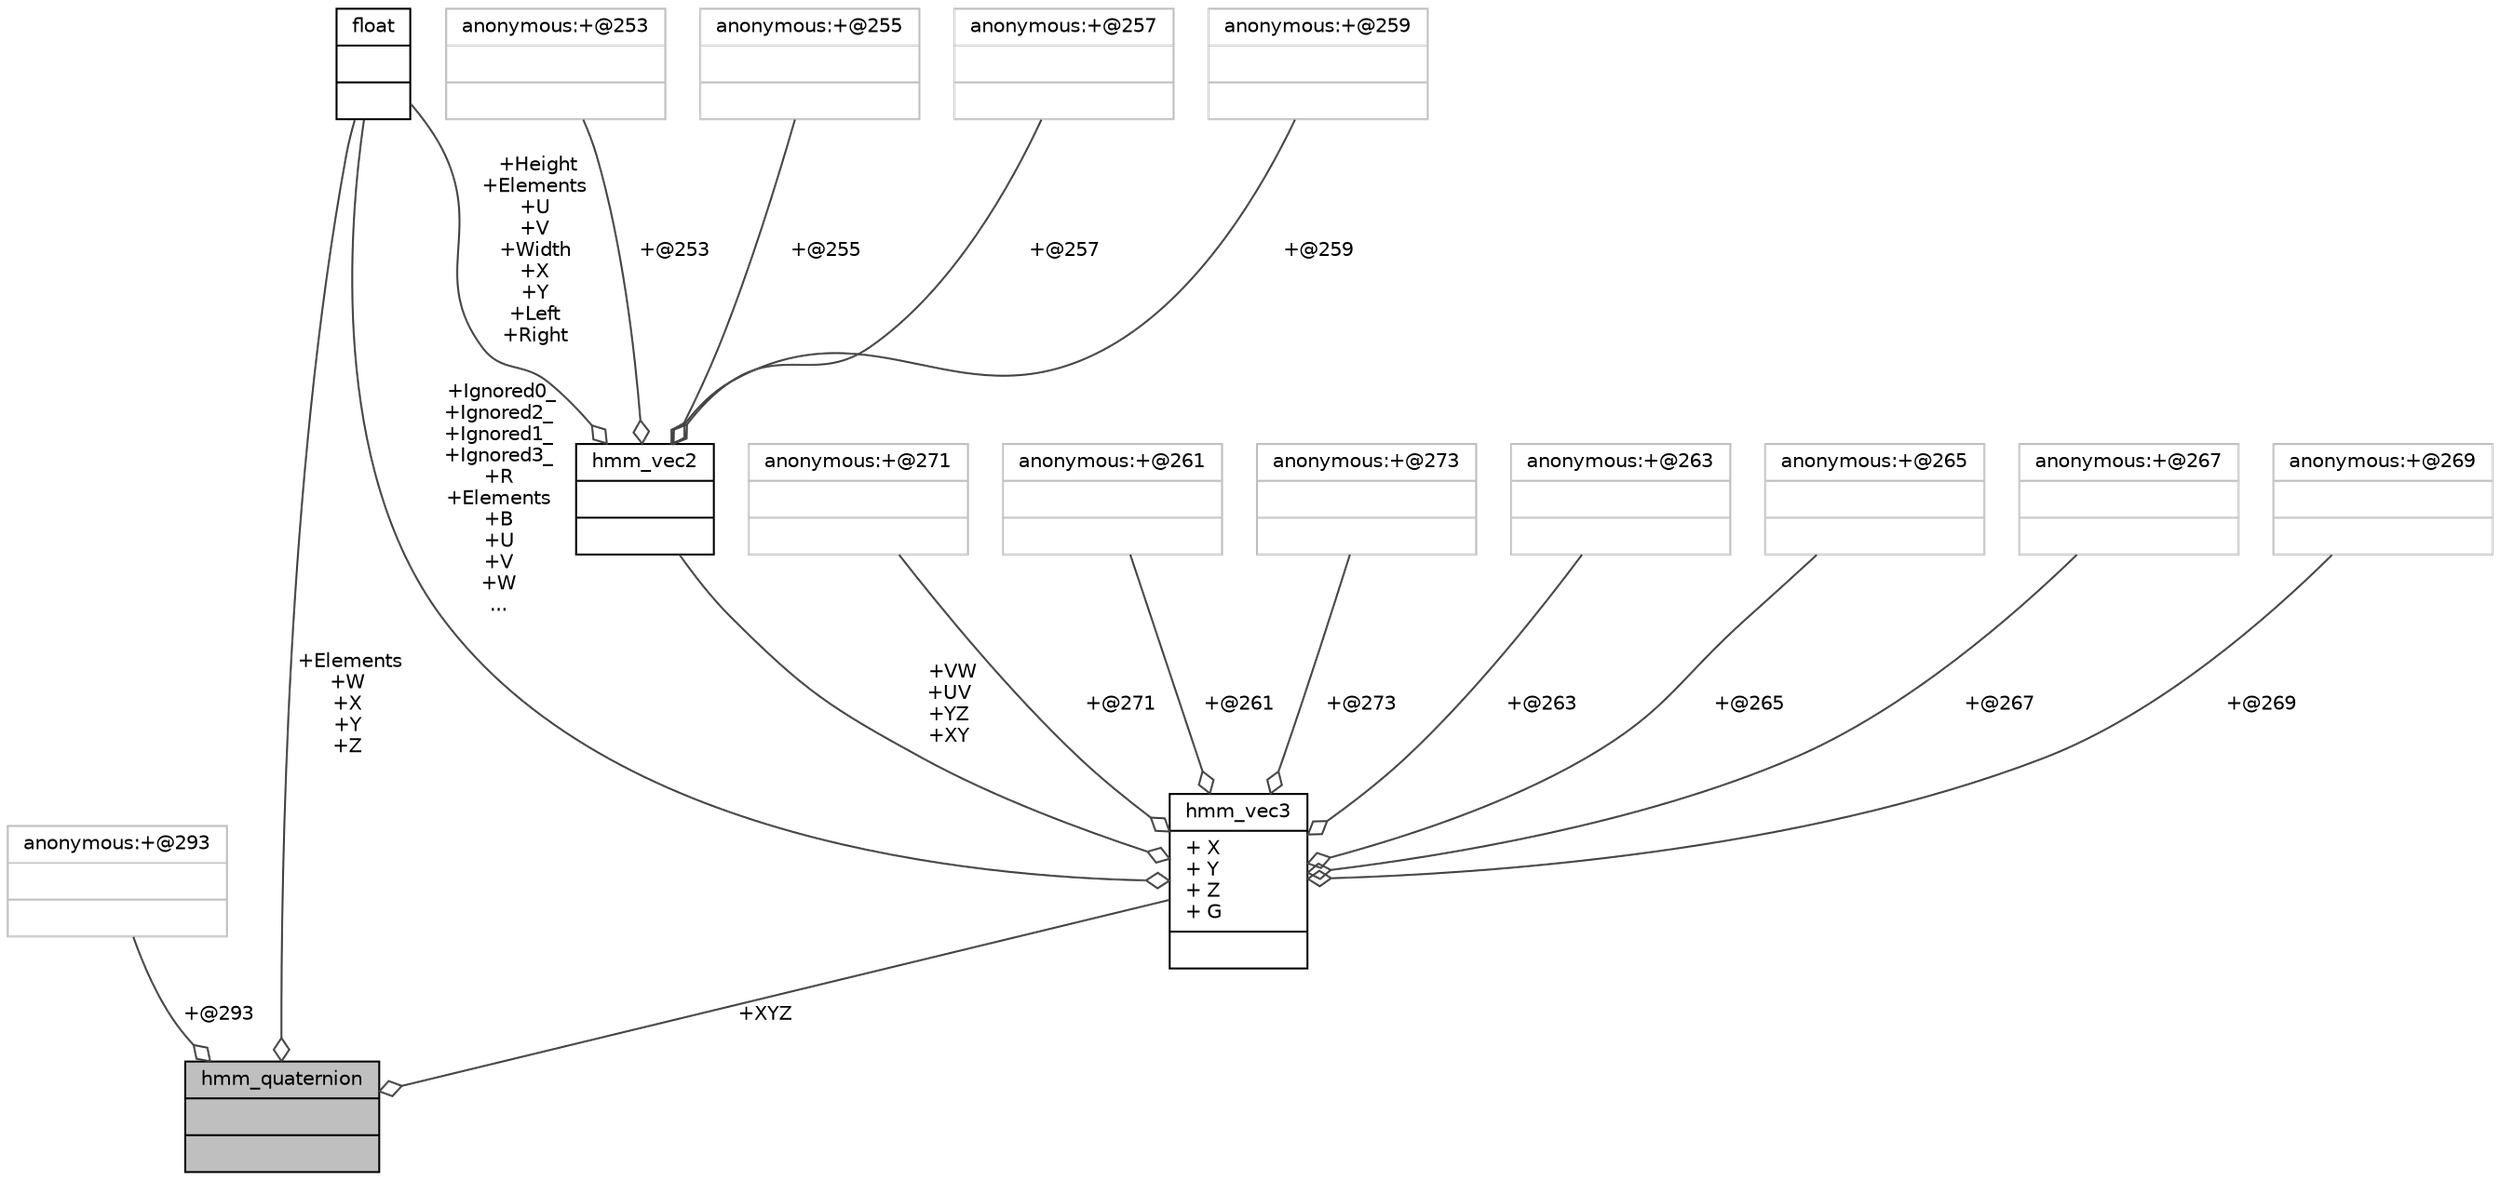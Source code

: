 digraph "hmm_quaternion"
{
 // INTERACTIVE_SVG=YES
  bgcolor="transparent";
  edge [fontname="Helvetica",fontsize="10",labelfontname="Helvetica",labelfontsize="10"];
  node [fontname="Helvetica",fontsize="10",shape=record];
  Node1 [label="{hmm_quaternion\n||}",height=0.2,width=0.4,color="black", fillcolor="grey75", style="filled", fontcolor="black"];
  Node2 -> Node1 [color="grey25",fontsize="10",style="solid",label=" +@293" ,arrowhead="odiamond",fontname="Helvetica"];
  Node2 [label="{anonymous:+@293\n||}",height=0.2,width=0.4,color="grey75"];
  Node3 -> Node1 [color="grey25",fontsize="10",style="solid",label=" +XYZ" ,arrowhead="odiamond",fontname="Helvetica"];
  Node3 [label="{hmm_vec3\n|+ X\l+ Y\l+ Z\l+ G\l|}",height=0.2,width=0.4,color="black",URL="$d9/dfd/unionhmm__vec3.html"];
  Node4 -> Node3 [color="grey25",fontsize="10",style="solid",label=" +VW\n+UV\n+YZ\n+XY" ,arrowhead="odiamond",fontname="Helvetica"];
  Node4 [label="{hmm_vec2\n||}",height=0.2,width=0.4,color="black",URL="$dc/db2/unionhmm__vec2.html"];
  Node5 -> Node4 [color="grey25",fontsize="10",style="solid",label=" +Height\n+Elements\n+U\n+V\n+Width\n+X\n+Y\n+Left\n+Right" ,arrowhead="odiamond",fontname="Helvetica"];
  Node5 [label="{float\n||}",height=0.2,width=0.4,color="black",URL="$d4/dc3/classfloat.html"];
  Node6 -> Node4 [color="grey25",fontsize="10",style="solid",label=" +@253" ,arrowhead="odiamond",fontname="Helvetica"];
  Node6 [label="{anonymous:+@253\n||}",height=0.2,width=0.4,color="grey75"];
  Node7 -> Node4 [color="grey25",fontsize="10",style="solid",label=" +@255" ,arrowhead="odiamond",fontname="Helvetica"];
  Node7 [label="{anonymous:+@255\n||}",height=0.2,width=0.4,color="grey75"];
  Node8 -> Node4 [color="grey25",fontsize="10",style="solid",label=" +@257" ,arrowhead="odiamond",fontname="Helvetica"];
  Node8 [label="{anonymous:+@257\n||}",height=0.2,width=0.4,color="grey75"];
  Node9 -> Node4 [color="grey25",fontsize="10",style="solid",label=" +@259" ,arrowhead="odiamond",fontname="Helvetica"];
  Node9 [label="{anonymous:+@259\n||}",height=0.2,width=0.4,color="grey75"];
  Node10 -> Node3 [color="grey25",fontsize="10",style="solid",label=" +@271" ,arrowhead="odiamond",fontname="Helvetica"];
  Node10 [label="{anonymous:+@271\n||}",height=0.2,width=0.4,color="grey75"];
  Node11 -> Node3 [color="grey25",fontsize="10",style="solid",label=" +@261" ,arrowhead="odiamond",fontname="Helvetica"];
  Node11 [label="{anonymous:+@261\n||}",height=0.2,width=0.4,color="grey75"];
  Node12 -> Node3 [color="grey25",fontsize="10",style="solid",label=" +@273" ,arrowhead="odiamond",fontname="Helvetica"];
  Node12 [label="{anonymous:+@273\n||}",height=0.2,width=0.4,color="grey75"];
  Node5 -> Node3 [color="grey25",fontsize="10",style="solid",label=" +Ignored0_\n+Ignored2_\n+Ignored1_\n+Ignored3_\n+R\n+Elements\n+B\n+U\n+V\n+W\n..." ,arrowhead="odiamond",fontname="Helvetica"];
  Node13 -> Node3 [color="grey25",fontsize="10",style="solid",label=" +@263" ,arrowhead="odiamond",fontname="Helvetica"];
  Node13 [label="{anonymous:+@263\n||}",height=0.2,width=0.4,color="grey75"];
  Node14 -> Node3 [color="grey25",fontsize="10",style="solid",label=" +@265" ,arrowhead="odiamond",fontname="Helvetica"];
  Node14 [label="{anonymous:+@265\n||}",height=0.2,width=0.4,color="grey75"];
  Node15 -> Node3 [color="grey25",fontsize="10",style="solid",label=" +@267" ,arrowhead="odiamond",fontname="Helvetica"];
  Node15 [label="{anonymous:+@267\n||}",height=0.2,width=0.4,color="grey75"];
  Node16 -> Node3 [color="grey25",fontsize="10",style="solid",label=" +@269" ,arrowhead="odiamond",fontname="Helvetica"];
  Node16 [label="{anonymous:+@269\n||}",height=0.2,width=0.4,color="grey75"];
  Node5 -> Node1 [color="grey25",fontsize="10",style="solid",label=" +Elements\n+W\n+X\n+Y\n+Z" ,arrowhead="odiamond",fontname="Helvetica"];
}
